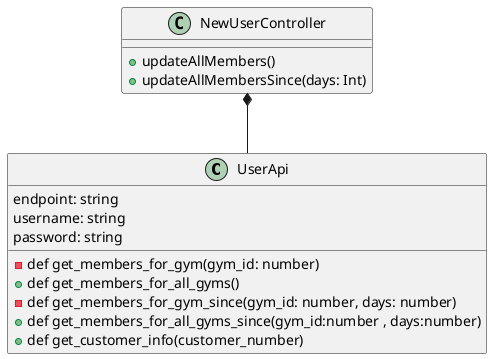 @startuml

class UserApi {
  endpoint: string
  username: string
  password: string

  - def get_members_for_gym(gym_id: number)
  + def get_members_for_all_gyms()
  - def get_members_for_gym_since(gym_id: number, days: number)
  + def get_members_for_all_gyms_since(gym_id:number , days:number)
  + def get_customer_info(customer_number)

}

class NewUserController {
  + updateAllMembers()
  + updateAllMembersSince(days: Int)
}

NewUserController *-- UserApi

@enduml
